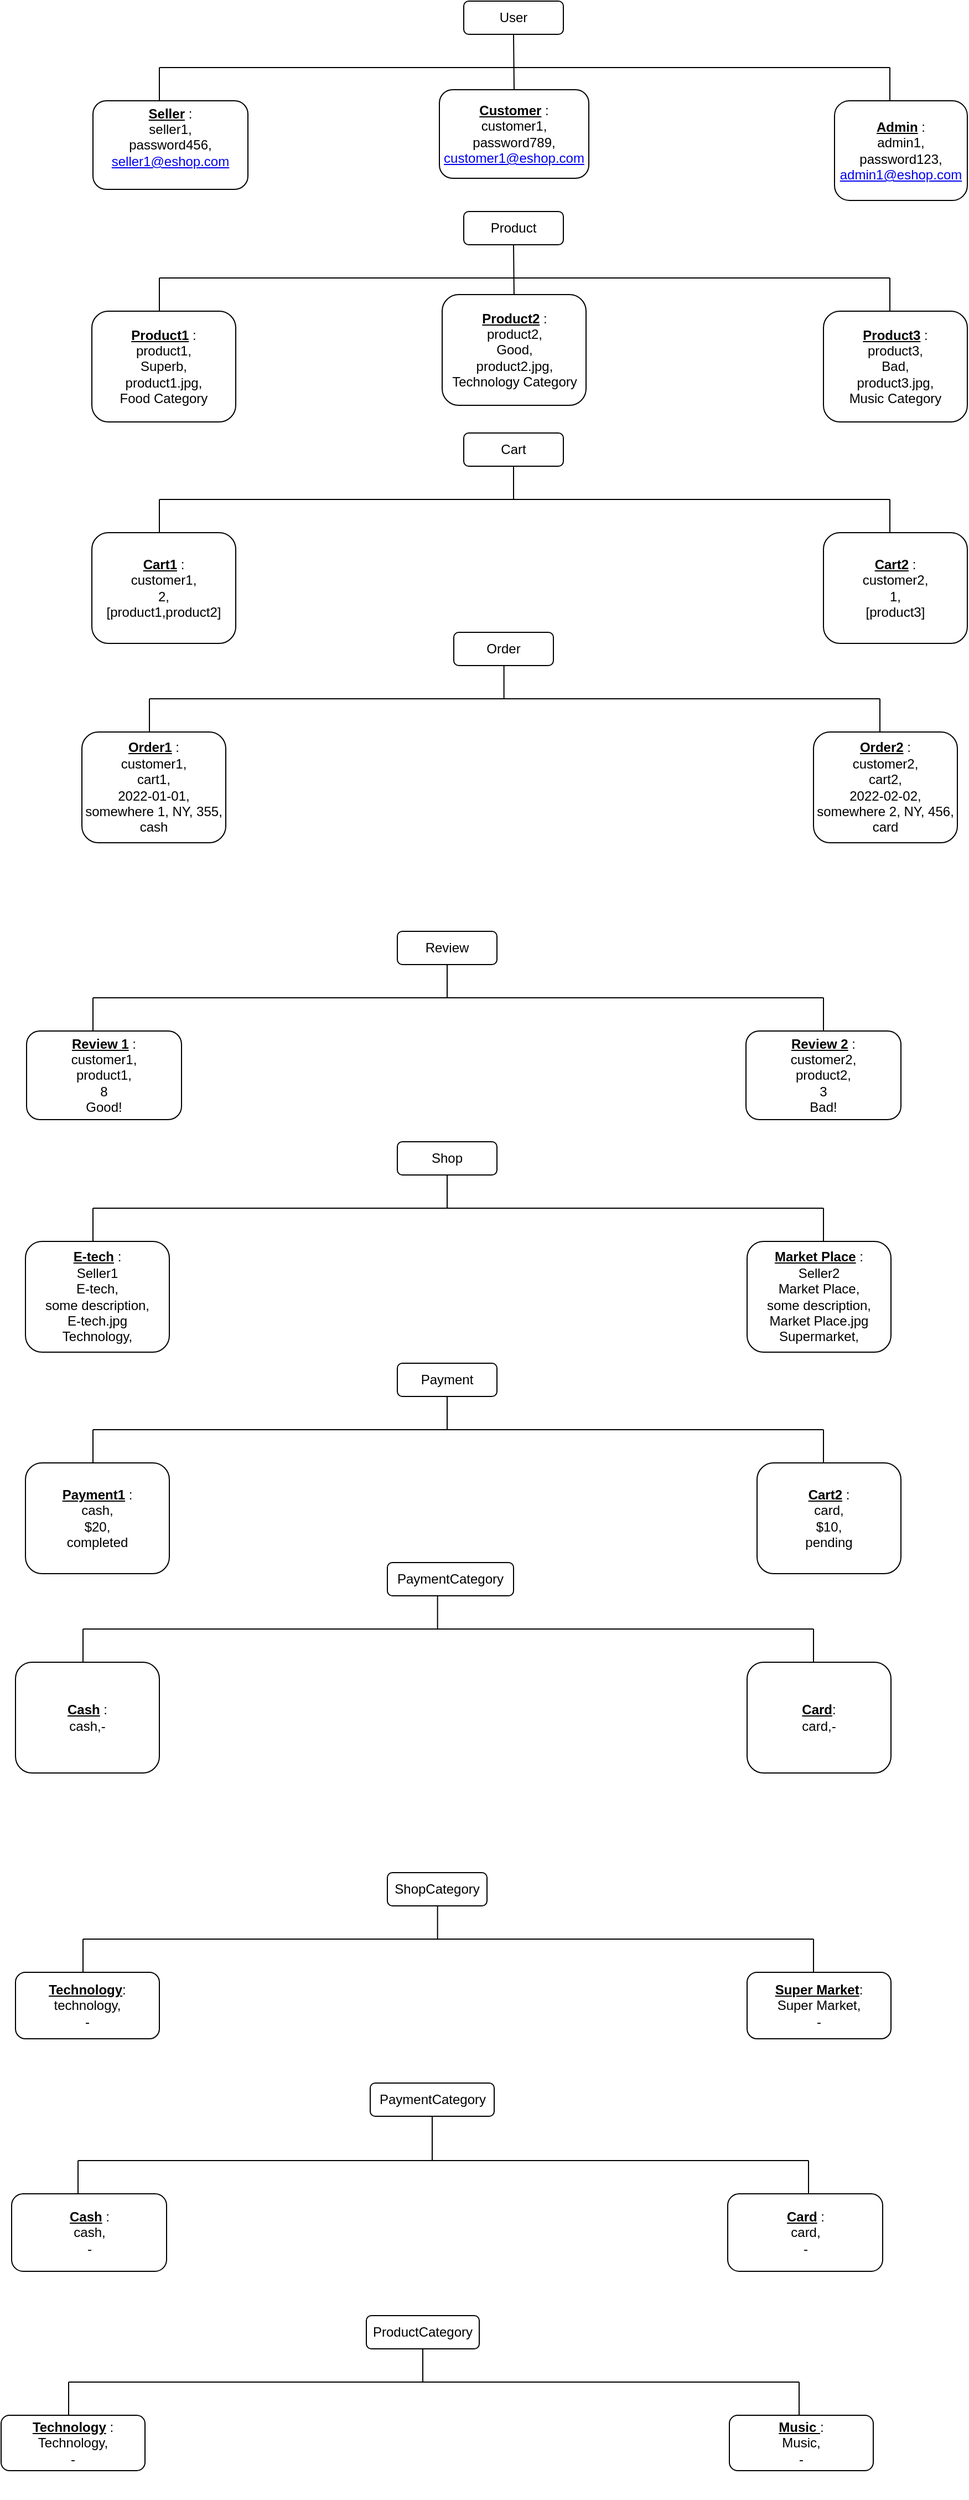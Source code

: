 <mxfile version="20.8.16" type="device"><diagram id="eTIcWyOw3CPI8mqnTK95" name="Page-1"><mxGraphModel dx="1173" dy="569" grid="1" gridSize="10" guides="1" tooltips="1" connect="1" arrows="1" fold="1" page="1" pageScale="1" pageWidth="1100" pageHeight="850" math="0" shadow="0"><root><mxCell id="0"/><mxCell id="1" parent="0"/><mxCell id="rBrUGcWMGf4Iu8-zCQLB-1" value="User" style="rounded=1;whiteSpace=wrap;html=1;" parent="1" vertex="1"><mxGeometry x="505" y="50" width="90" height="30" as="geometry"/></mxCell><mxCell id="rBrUGcWMGf4Iu8-zCQLB-2" value="&lt;div&gt;&lt;u&gt;&lt;b&gt;&lt;br&gt;&lt;/b&gt;&lt;/u&gt;&lt;/div&gt;&lt;div&gt;&lt;u&gt;&lt;b&gt;&lt;br&gt;&lt;/b&gt;&lt;/u&gt;&lt;/div&gt;&lt;div&gt;&lt;u&gt;&lt;b&gt;Customer&lt;/b&gt;&lt;/u&gt; :&lt;/div&gt;&lt;div&gt;customer1,&lt;/div&gt;&lt;div&gt;password789,&lt;/div&gt;&lt;div&gt;&lt;a target=&quot;_new&quot; href=&quot;mailto:admin1@eshop.com&quot;&gt;customer1@eshop.com&lt;/a&gt;&lt;/div&gt;&lt;div&gt;&lt;br&gt;&lt;br&gt;&lt;/div&gt;" style="rounded=1;whiteSpace=wrap;html=1;" parent="1" vertex="1"><mxGeometry x="483" y="130" width="135" height="80" as="geometry"/></mxCell><mxCell id="rBrUGcWMGf4Iu8-zCQLB-3" value="&lt;div&gt;&lt;u&gt;&lt;b&gt;Admin&lt;/b&gt;&lt;/u&gt; :&lt;/div&gt;&lt;div&gt;admin1,&lt;/div&gt;&lt;div&gt;password123,&lt;/div&gt;&lt;div&gt;&lt;a target=&quot;_new&quot; href=&quot;mailto:admin1@eshop.com&quot;&gt;admin1@eshop.com&lt;/a&gt;&lt;/div&gt;" style="rounded=1;whiteSpace=wrap;html=1;" parent="1" vertex="1"><mxGeometry x="840" y="140" width="120" height="90" as="geometry"/></mxCell><mxCell id="rBrUGcWMGf4Iu8-zCQLB-4" value="&lt;div&gt;&lt;u&gt;&lt;b&gt;&lt;br&gt;&lt;/b&gt;&lt;/u&gt;&lt;/div&gt;&lt;div&gt;&lt;u&gt;&lt;b&gt;&lt;br&gt;&lt;/b&gt;&lt;/u&gt;&lt;/div&gt;&lt;div&gt;&lt;u&gt;&lt;b&gt;Seller&lt;/b&gt;&lt;/u&gt; :&lt;/div&gt;&lt;div&gt;seller1,&lt;/div&gt;&lt;div&gt;password456,&lt;/div&gt;&lt;div&gt;&lt;a target=&quot;_new&quot; href=&quot;mailto:admin1@eshop.com&quot;&gt;seller1@eshop.com&lt;/a&gt;&lt;/div&gt;&lt;div&gt;&lt;br&gt;&lt;br&gt;&lt;br&gt;&lt;/div&gt;" style="rounded=1;whiteSpace=wrap;html=1;" parent="1" vertex="1"><mxGeometry x="170" y="140" width="140" height="80" as="geometry"/></mxCell><mxCell id="rBrUGcWMGf4Iu8-zCQLB-5" value="" style="endArrow=none;html=1;rounded=0;entryX=0.5;entryY=1;entryDx=0;entryDy=0;exitX=0.5;exitY=0;exitDx=0;exitDy=0;" parent="1" source="rBrUGcWMGf4Iu8-zCQLB-2" target="rBrUGcWMGf4Iu8-zCQLB-1" edge="1"><mxGeometry width="50" height="50" relative="1" as="geometry"><mxPoint x="650" y="340" as="sourcePoint"/><mxPoint x="700" y="290" as="targetPoint"/></mxGeometry></mxCell><mxCell id="rBrUGcWMGf4Iu8-zCQLB-6" value="" style="endArrow=none;html=1;rounded=0;" parent="1" edge="1"><mxGeometry width="50" height="50" relative="1" as="geometry"><mxPoint x="890" y="110" as="sourcePoint"/><mxPoint x="550" y="110" as="targetPoint"/></mxGeometry></mxCell><mxCell id="rBrUGcWMGf4Iu8-zCQLB-7" value="" style="endArrow=none;html=1;rounded=0;" parent="1" edge="1"><mxGeometry width="50" height="50" relative="1" as="geometry"><mxPoint x="550" y="110" as="sourcePoint"/><mxPoint x="230" y="110" as="targetPoint"/></mxGeometry></mxCell><mxCell id="rBrUGcWMGf4Iu8-zCQLB-8" value="" style="endArrow=none;html=1;rounded=0;" parent="1" edge="1"><mxGeometry width="50" height="50" relative="1" as="geometry"><mxPoint x="890" y="140" as="sourcePoint"/><mxPoint x="890" y="110" as="targetPoint"/></mxGeometry></mxCell><mxCell id="rBrUGcWMGf4Iu8-zCQLB-9" value="" style="endArrow=none;html=1;rounded=0;" parent="1" edge="1"><mxGeometry width="50" height="50" relative="1" as="geometry"><mxPoint x="230" y="140" as="sourcePoint"/><mxPoint x="230" y="110" as="targetPoint"/></mxGeometry></mxCell><mxCell id="rBrUGcWMGf4Iu8-zCQLB-10" value="Product" style="rounded=1;whiteSpace=wrap;html=1;" parent="1" vertex="1"><mxGeometry x="505" y="240" width="90" height="30" as="geometry"/></mxCell><mxCell id="rBrUGcWMGf4Iu8-zCQLB-13" value="&lt;div&gt;&lt;u&gt;&lt;b&gt;&lt;br&gt;&lt;/b&gt;&lt;/u&gt;&lt;/div&gt;&lt;div&gt;&lt;u&gt;&lt;b&gt;&lt;br&gt;&lt;/b&gt;&lt;/u&gt;&lt;/div&gt;&lt;div&gt;&lt;u&gt;&lt;b&gt;&lt;br&gt;&lt;/b&gt;&lt;/u&gt;&lt;/div&gt;&lt;div&gt;&lt;u&gt;&lt;b&gt;Product1&lt;/b&gt;&lt;/u&gt; :&lt;/div&gt;&lt;div&gt;product1,&lt;/div&gt;&lt;div&gt;Superb,&lt;/div&gt;&lt;div&gt;product1.jpg,&lt;/div&gt;&lt;div&gt;Food Category&lt;br&gt;&lt;/div&gt;&lt;div&gt;&lt;br&gt;&lt;br&gt;&lt;br&gt;&lt;/div&gt;" style="rounded=1;whiteSpace=wrap;html=1;" parent="1" vertex="1"><mxGeometry x="169" y="330" width="130" height="100" as="geometry"/></mxCell><mxCell id="rBrUGcWMGf4Iu8-zCQLB-14" value="" style="endArrow=none;html=1;rounded=0;entryX=0.5;entryY=1;entryDx=0;entryDy=0;exitX=0.5;exitY=0;exitDx=0;exitDy=0;" parent="1" target="rBrUGcWMGf4Iu8-zCQLB-10" edge="1"><mxGeometry width="50" height="50" relative="1" as="geometry"><mxPoint x="550.5" y="320" as="sourcePoint"/><mxPoint x="700" y="480" as="targetPoint"/></mxGeometry></mxCell><mxCell id="rBrUGcWMGf4Iu8-zCQLB-15" value="" style="endArrow=none;html=1;rounded=0;" parent="1" edge="1"><mxGeometry width="50" height="50" relative="1" as="geometry"><mxPoint x="890" y="300" as="sourcePoint"/><mxPoint x="550" y="300" as="targetPoint"/></mxGeometry></mxCell><mxCell id="rBrUGcWMGf4Iu8-zCQLB-16" value="" style="endArrow=none;html=1;rounded=0;" parent="1" edge="1"><mxGeometry width="50" height="50" relative="1" as="geometry"><mxPoint x="550" y="300" as="sourcePoint"/><mxPoint x="230" y="300" as="targetPoint"/></mxGeometry></mxCell><mxCell id="rBrUGcWMGf4Iu8-zCQLB-17" value="" style="endArrow=none;html=1;rounded=0;" parent="1" edge="1"><mxGeometry width="50" height="50" relative="1" as="geometry"><mxPoint x="890" y="330" as="sourcePoint"/><mxPoint x="890" y="300" as="targetPoint"/></mxGeometry></mxCell><mxCell id="rBrUGcWMGf4Iu8-zCQLB-18" value="" style="endArrow=none;html=1;rounded=0;" parent="1" edge="1"><mxGeometry width="50" height="50" relative="1" as="geometry"><mxPoint x="230" y="330" as="sourcePoint"/><mxPoint x="230" y="300" as="targetPoint"/></mxGeometry></mxCell><mxCell id="rBrUGcWMGf4Iu8-zCQLB-19" value="&lt;div&gt;&lt;u&gt;&lt;b&gt;&lt;br&gt;&lt;/b&gt;&lt;/u&gt;&lt;/div&gt;&lt;div&gt;&lt;u&gt;&lt;b&gt;&lt;br&gt;&lt;/b&gt;&lt;/u&gt;&lt;/div&gt;&lt;div&gt;&lt;u&gt;&lt;b&gt;&lt;br&gt;&lt;/b&gt;&lt;/u&gt;&lt;/div&gt;&lt;div&gt;&lt;u&gt;&lt;b&gt;Product2&lt;/b&gt;&lt;/u&gt; :&lt;/div&gt;&lt;div&gt;product2,&lt;/div&gt;&lt;div&gt;Good,&lt;/div&gt;&lt;div&gt;product2.jpg,&lt;/div&gt;&lt;div&gt;Technology Category&lt;br&gt;&lt;/div&gt;&lt;div&gt;&lt;br&gt;&lt;br&gt;&lt;br&gt;&lt;/div&gt;" style="rounded=1;whiteSpace=wrap;html=1;" parent="1" vertex="1"><mxGeometry x="485.5" y="315" width="130" height="100" as="geometry"/></mxCell><mxCell id="rBrUGcWMGf4Iu8-zCQLB-20" value="&lt;div&gt;&lt;u&gt;&lt;b&gt;&lt;br&gt;&lt;/b&gt;&lt;/u&gt;&lt;/div&gt;&lt;div&gt;&lt;u&gt;&lt;b&gt;&lt;br&gt;&lt;/b&gt;&lt;/u&gt;&lt;/div&gt;&lt;div&gt;&lt;u&gt;&lt;b&gt;&lt;br&gt;&lt;/b&gt;&lt;/u&gt;&lt;/div&gt;&lt;div&gt;&lt;u&gt;&lt;b&gt;Product3&lt;/b&gt;&lt;/u&gt; :&lt;/div&gt;&lt;div&gt;product3,&lt;/div&gt;&lt;div&gt;Bad,&lt;/div&gt;&lt;div&gt;product3.jpg,&lt;/div&gt;&lt;div&gt;Music Category&lt;br&gt;&lt;/div&gt;&lt;div&gt;&lt;br&gt;&lt;br&gt;&lt;br&gt;&lt;/div&gt;" style="rounded=1;whiteSpace=wrap;html=1;" parent="1" vertex="1"><mxGeometry x="830" y="330" width="130" height="100" as="geometry"/></mxCell><mxCell id="rBrUGcWMGf4Iu8-zCQLB-21" value="Cart" style="rounded=1;whiteSpace=wrap;html=1;" parent="1" vertex="1"><mxGeometry x="505" y="440" width="90" height="30" as="geometry"/></mxCell><mxCell id="rBrUGcWMGf4Iu8-zCQLB-22" value="&lt;div&gt;&lt;u&gt;&lt;b&gt;&lt;br&gt;&lt;/b&gt;&lt;/u&gt;&lt;/div&gt;&lt;div&gt;&lt;u&gt;&lt;b&gt;&lt;br&gt;&lt;/b&gt;&lt;/u&gt;&lt;/div&gt;&lt;div&gt;&lt;u&gt;&lt;b&gt;&lt;br&gt;&lt;/b&gt;&lt;/u&gt;&lt;/div&gt;&lt;div&gt;&lt;u&gt;&lt;b&gt;Cart1&lt;/b&gt;&lt;/u&gt; :&lt;/div&gt;&lt;div&gt;customer1,&lt;/div&gt;&lt;div&gt;2,&lt;/div&gt;[product1,product2]&lt;br&gt;&lt;div&gt;&lt;br&gt;&lt;br&gt;&lt;br&gt;&lt;/div&gt;" style="rounded=1;whiteSpace=wrap;html=1;" parent="1" vertex="1"><mxGeometry x="169" y="530" width="130" height="100" as="geometry"/></mxCell><mxCell id="rBrUGcWMGf4Iu8-zCQLB-23" value="" style="endArrow=none;html=1;rounded=0;" parent="1" edge="1"><mxGeometry width="50" height="50" relative="1" as="geometry"><mxPoint x="890" y="500" as="sourcePoint"/><mxPoint x="550" y="500" as="targetPoint"/></mxGeometry></mxCell><mxCell id="rBrUGcWMGf4Iu8-zCQLB-24" value="" style="endArrow=none;html=1;rounded=0;" parent="1" edge="1"><mxGeometry width="50" height="50" relative="1" as="geometry"><mxPoint x="550" y="500" as="sourcePoint"/><mxPoint x="230" y="500" as="targetPoint"/></mxGeometry></mxCell><mxCell id="rBrUGcWMGf4Iu8-zCQLB-27" value="" style="endArrow=none;html=1;rounded=0;" parent="1" edge="1"><mxGeometry width="50" height="50" relative="1" as="geometry"><mxPoint x="230" y="530" as="sourcePoint"/><mxPoint x="230" y="500" as="targetPoint"/></mxGeometry></mxCell><mxCell id="rBrUGcWMGf4Iu8-zCQLB-32" value="" style="endArrow=none;html=1;rounded=0;" parent="1" edge="1"><mxGeometry width="50" height="50" relative="1" as="geometry"><mxPoint x="890" y="530" as="sourcePoint"/><mxPoint x="890" y="500" as="targetPoint"/></mxGeometry></mxCell><mxCell id="rBrUGcWMGf4Iu8-zCQLB-33" value="" style="endArrow=none;html=1;rounded=0;entryX=0.5;entryY=1;entryDx=0;entryDy=0;" parent="1" target="rBrUGcWMGf4Iu8-zCQLB-21" edge="1"><mxGeometry width="50" height="50" relative="1" as="geometry"><mxPoint x="550" y="500" as="sourcePoint"/><mxPoint x="660" y="470" as="targetPoint"/></mxGeometry></mxCell><mxCell id="rBrUGcWMGf4Iu8-zCQLB-34" value="&lt;div&gt;&lt;u&gt;&lt;b&gt;&lt;br&gt;&lt;/b&gt;&lt;/u&gt;&lt;/div&gt;&lt;div&gt;&lt;u&gt;&lt;b&gt;&lt;br&gt;&lt;/b&gt;&lt;/u&gt;&lt;/div&gt;&lt;div&gt;&lt;u&gt;&lt;b&gt;&lt;br&gt;&lt;/b&gt;&lt;/u&gt;&lt;/div&gt;&lt;div&gt;&lt;u&gt;&lt;b&gt;Cart2&lt;/b&gt;&lt;/u&gt; :&lt;/div&gt;&lt;div&gt;customer2,&lt;/div&gt;&lt;div&gt;1,&lt;/div&gt;[product3]&lt;br&gt;&lt;div&gt;&lt;br&gt;&lt;br&gt;&lt;br&gt;&lt;/div&gt;" style="rounded=1;whiteSpace=wrap;html=1;" parent="1" vertex="1"><mxGeometry x="830" y="530" width="130" height="100" as="geometry"/></mxCell><mxCell id="rBrUGcWMGf4Iu8-zCQLB-35" value="Order" style="rounded=1;whiteSpace=wrap;html=1;" parent="1" vertex="1"><mxGeometry x="496" y="620" width="90" height="30" as="geometry"/></mxCell><mxCell id="rBrUGcWMGf4Iu8-zCQLB-36" value="&lt;div&gt;&lt;u&gt;&lt;b&gt;&lt;br&gt;&lt;/b&gt;&lt;/u&gt;&lt;/div&gt;&lt;div&gt;&lt;u&gt;&lt;b&gt;Order1&lt;/b&gt;&lt;/u&gt; :&lt;/div&gt;&lt;div&gt;customer1,&lt;/div&gt;&lt;div&gt;cart1,&lt;/div&gt;2022-01-01,&lt;div&gt;somewhere 1, NY, 355,&lt;/div&gt;&lt;div&gt;cash&lt;br&gt;&lt;br&gt;&lt;/div&gt;" style="rounded=1;whiteSpace=wrap;html=1;" parent="1" vertex="1"><mxGeometry x="160" y="710" width="130" height="100" as="geometry"/></mxCell><mxCell id="rBrUGcWMGf4Iu8-zCQLB-37" value="" style="endArrow=none;html=1;rounded=0;" parent="1" edge="1"><mxGeometry width="50" height="50" relative="1" as="geometry"><mxPoint x="881" y="680" as="sourcePoint"/><mxPoint x="541" y="680" as="targetPoint"/></mxGeometry></mxCell><mxCell id="rBrUGcWMGf4Iu8-zCQLB-38" value="" style="endArrow=none;html=1;rounded=0;" parent="1" edge="1"><mxGeometry width="50" height="50" relative="1" as="geometry"><mxPoint x="541" y="680" as="sourcePoint"/><mxPoint x="221" y="680" as="targetPoint"/></mxGeometry></mxCell><mxCell id="rBrUGcWMGf4Iu8-zCQLB-39" value="" style="endArrow=none;html=1;rounded=0;" parent="1" edge="1"><mxGeometry width="50" height="50" relative="1" as="geometry"><mxPoint x="221" y="710" as="sourcePoint"/><mxPoint x="221" y="680" as="targetPoint"/></mxGeometry></mxCell><mxCell id="rBrUGcWMGf4Iu8-zCQLB-41" value="" style="endArrow=none;html=1;rounded=0;entryX=0.5;entryY=1;entryDx=0;entryDy=0;" parent="1" edge="1"><mxGeometry width="50" height="50" relative="1" as="geometry"><mxPoint x="541.32" y="680" as="sourcePoint"/><mxPoint x="541.32" y="650" as="targetPoint"/></mxGeometry></mxCell><mxCell id="rBrUGcWMGf4Iu8-zCQLB-42" value="" style="endArrow=none;html=1;rounded=0;entryX=0.5;entryY=1;entryDx=0;entryDy=0;" parent="1" edge="1"><mxGeometry width="50" height="50" relative="1" as="geometry"><mxPoint x="881" y="710" as="sourcePoint"/><mxPoint x="881" y="680" as="targetPoint"/></mxGeometry></mxCell><mxCell id="rBrUGcWMGf4Iu8-zCQLB-43" value="&lt;div&gt;&lt;u&gt;&lt;b&gt;&lt;br&gt;&lt;/b&gt;&lt;/u&gt;&lt;/div&gt;&lt;div&gt;&lt;u&gt;&lt;b&gt;Order2&lt;/b&gt;&lt;/u&gt; :&lt;/div&gt;&lt;div&gt;customer2,&lt;/div&gt;&lt;div&gt;cart2,&lt;/div&gt;2022-02-02,&lt;div&gt;somewhere 2, NY, 456,&lt;/div&gt;&lt;div&gt;card&lt;br&gt;&lt;br&gt;&lt;/div&gt;" style="rounded=1;whiteSpace=wrap;html=1;" parent="1" vertex="1"><mxGeometry x="821" y="710" width="130" height="100" as="geometry"/></mxCell><mxCell id="pLvJHmF-x3CazgX4-wGJ-3" value="Review" style="rounded=1;whiteSpace=wrap;html=1;" parent="1" vertex="1"><mxGeometry x="445" y="890" width="90" height="30" as="geometry"/></mxCell><mxCell id="pLvJHmF-x3CazgX4-wGJ-6" value="&lt;div&gt;&lt;u&gt;&lt;b&gt;&lt;br&gt;&lt;/b&gt;&lt;/u&gt;&lt;/div&gt;&lt;div&gt;&lt;u&gt;&lt;b&gt;&lt;br&gt;&lt;/b&gt;&lt;/u&gt;&lt;/div&gt;&lt;div&gt;&lt;u&gt;&lt;b&gt;Review 1&lt;/b&gt;&lt;/u&gt; :&lt;/div&gt;&lt;div&gt;customer1,&lt;/div&gt;&lt;div&gt;product1,&lt;/div&gt;&lt;div&gt;8&lt;br&gt;&lt;/div&gt;&lt;div&gt;Good!&lt;br&gt;&lt;br&gt;&lt;br&gt;&lt;/div&gt;" style="rounded=1;whiteSpace=wrap;html=1;" parent="1" vertex="1"><mxGeometry x="110" y="980" width="140" height="80" as="geometry"/></mxCell><mxCell id="pLvJHmF-x3CazgX4-wGJ-7" value="" style="endArrow=none;html=1;rounded=0;entryX=0.5;entryY=1;entryDx=0;entryDy=0;" parent="1" target="pLvJHmF-x3CazgX4-wGJ-3" edge="1"><mxGeometry width="50" height="50" relative="1" as="geometry"><mxPoint x="490" y="950" as="sourcePoint"/><mxPoint x="640" y="1130" as="targetPoint"/></mxGeometry></mxCell><mxCell id="pLvJHmF-x3CazgX4-wGJ-8" value="" style="endArrow=none;html=1;rounded=0;" parent="1" edge="1"><mxGeometry width="50" height="50" relative="1" as="geometry"><mxPoint x="830" y="950" as="sourcePoint"/><mxPoint x="490" y="950" as="targetPoint"/></mxGeometry></mxCell><mxCell id="pLvJHmF-x3CazgX4-wGJ-9" value="" style="endArrow=none;html=1;rounded=0;" parent="1" edge="1"><mxGeometry width="50" height="50" relative="1" as="geometry"><mxPoint x="490" y="950" as="sourcePoint"/><mxPoint x="170" y="950" as="targetPoint"/></mxGeometry></mxCell><mxCell id="pLvJHmF-x3CazgX4-wGJ-10" value="" style="endArrow=none;html=1;rounded=0;" parent="1" edge="1"><mxGeometry width="50" height="50" relative="1" as="geometry"><mxPoint x="830" y="980" as="sourcePoint"/><mxPoint x="830" y="950" as="targetPoint"/></mxGeometry></mxCell><mxCell id="pLvJHmF-x3CazgX4-wGJ-11" value="" style="endArrow=none;html=1;rounded=0;" parent="1" edge="1"><mxGeometry width="50" height="50" relative="1" as="geometry"><mxPoint x="170" y="980" as="sourcePoint"/><mxPoint x="170" y="950" as="targetPoint"/></mxGeometry></mxCell><mxCell id="pLvJHmF-x3CazgX4-wGJ-12" value="Shop" style="rounded=1;whiteSpace=wrap;html=1;" parent="1" vertex="1"><mxGeometry x="445" y="1080" width="90" height="30" as="geometry"/></mxCell><mxCell id="pLvJHmF-x3CazgX4-wGJ-13" value="&lt;div&gt;&lt;u&gt;&lt;b&gt;&lt;br&gt;&lt;/b&gt;&lt;/u&gt;&lt;/div&gt;&lt;div&gt;&lt;u&gt;&lt;b&gt;&lt;br&gt;&lt;/b&gt;&lt;/u&gt;&lt;/div&gt;&lt;div&gt;&lt;u&gt;&lt;b&gt;&lt;br&gt;&lt;/b&gt;&lt;/u&gt;&lt;/div&gt;&lt;div&gt;&lt;u&gt;&lt;b&gt;E-tech&lt;/b&gt;&lt;/u&gt; :&lt;/div&gt;&lt;div&gt;Seller1&lt;/div&gt;&lt;div&gt;E-tech,&lt;/div&gt;&lt;div&gt;some description,&lt;/div&gt;&lt;div&gt;E-tech.jpg&lt;br&gt;&lt;div&gt;Technology,&lt;/div&gt;&lt;br&gt;&lt;br&gt;&lt;br&gt;&lt;/div&gt;" style="rounded=1;whiteSpace=wrap;html=1;" parent="1" vertex="1"><mxGeometry x="109" y="1170" width="130" height="100" as="geometry"/></mxCell><mxCell id="pLvJHmF-x3CazgX4-wGJ-15" value="" style="endArrow=none;html=1;rounded=0;" parent="1" edge="1"><mxGeometry width="50" height="50" relative="1" as="geometry"><mxPoint x="830" y="1140" as="sourcePoint"/><mxPoint x="490" y="1140" as="targetPoint"/></mxGeometry></mxCell><mxCell id="pLvJHmF-x3CazgX4-wGJ-16" value="" style="endArrow=none;html=1;rounded=0;" parent="1" edge="1"><mxGeometry width="50" height="50" relative="1" as="geometry"><mxPoint x="490" y="1140" as="sourcePoint"/><mxPoint x="170" y="1140" as="targetPoint"/></mxGeometry></mxCell><mxCell id="pLvJHmF-x3CazgX4-wGJ-17" value="" style="endArrow=none;html=1;rounded=0;" parent="1" edge="1"><mxGeometry width="50" height="50" relative="1" as="geometry"><mxPoint x="830" y="1170" as="sourcePoint"/><mxPoint x="830" y="1140" as="targetPoint"/></mxGeometry></mxCell><mxCell id="pLvJHmF-x3CazgX4-wGJ-18" value="" style="endArrow=none;html=1;rounded=0;" parent="1" edge="1"><mxGeometry width="50" height="50" relative="1" as="geometry"><mxPoint x="170" y="1170" as="sourcePoint"/><mxPoint x="170" y="1140" as="targetPoint"/></mxGeometry></mxCell><mxCell id="pLvJHmF-x3CazgX4-wGJ-21" value="Payment" style="rounded=1;whiteSpace=wrap;html=1;" parent="1" vertex="1"><mxGeometry x="445" y="1280" width="90" height="30" as="geometry"/></mxCell><mxCell id="pLvJHmF-x3CazgX4-wGJ-22" value="&lt;div&gt;&lt;u&gt;&lt;b&gt;&lt;br&gt;&lt;/b&gt;&lt;/u&gt;&lt;/div&gt;&lt;div&gt;&lt;u&gt;&lt;b&gt;&lt;br&gt;&lt;/b&gt;&lt;/u&gt;&lt;/div&gt;&lt;div&gt;&lt;u&gt;&lt;b&gt;&lt;br&gt;&lt;/b&gt;&lt;/u&gt;&lt;/div&gt;&lt;div&gt;&lt;u&gt;&lt;b&gt;Payment1&lt;/b&gt;&lt;/u&gt; :&lt;/div&gt;&lt;div&gt;cash,&lt;/div&gt;&lt;div&gt;$20,&lt;/div&gt;completed&lt;br&gt;&lt;div&gt;&lt;br&gt;&lt;br&gt;&lt;br&gt;&lt;/div&gt;" style="rounded=1;whiteSpace=wrap;html=1;" parent="1" vertex="1"><mxGeometry x="109" y="1370" width="130" height="100" as="geometry"/></mxCell><mxCell id="pLvJHmF-x3CazgX4-wGJ-23" value="" style="endArrow=none;html=1;rounded=0;" parent="1" edge="1"><mxGeometry width="50" height="50" relative="1" as="geometry"><mxPoint x="830" y="1340" as="sourcePoint"/><mxPoint x="490" y="1340" as="targetPoint"/></mxGeometry></mxCell><mxCell id="pLvJHmF-x3CazgX4-wGJ-24" value="" style="endArrow=none;html=1;rounded=0;" parent="1" edge="1"><mxGeometry width="50" height="50" relative="1" as="geometry"><mxPoint x="490" y="1340" as="sourcePoint"/><mxPoint x="170" y="1340" as="targetPoint"/></mxGeometry></mxCell><mxCell id="pLvJHmF-x3CazgX4-wGJ-25" value="" style="endArrow=none;html=1;rounded=0;" parent="1" edge="1"><mxGeometry width="50" height="50" relative="1" as="geometry"><mxPoint x="170" y="1370" as="sourcePoint"/><mxPoint x="170" y="1340" as="targetPoint"/></mxGeometry></mxCell><mxCell id="pLvJHmF-x3CazgX4-wGJ-26" value="" style="endArrow=none;html=1;rounded=0;" parent="1" edge="1"><mxGeometry width="50" height="50" relative="1" as="geometry"><mxPoint x="830" y="1370" as="sourcePoint"/><mxPoint x="830" y="1340" as="targetPoint"/></mxGeometry></mxCell><mxCell id="pLvJHmF-x3CazgX4-wGJ-27" value="" style="endArrow=none;html=1;rounded=0;entryX=0.5;entryY=1;entryDx=0;entryDy=0;" parent="1" target="pLvJHmF-x3CazgX4-wGJ-21" edge="1"><mxGeometry width="50" height="50" relative="1" as="geometry"><mxPoint x="490" y="1340" as="sourcePoint"/><mxPoint x="600" y="1310" as="targetPoint"/></mxGeometry></mxCell><mxCell id="pLvJHmF-x3CazgX4-wGJ-28" value="&lt;div&gt;&lt;u&gt;&lt;b&gt;&lt;br&gt;&lt;/b&gt;&lt;/u&gt;&lt;/div&gt;&lt;div&gt;&lt;u&gt;&lt;b&gt;&lt;br&gt;&lt;/b&gt;&lt;/u&gt;&lt;/div&gt;&lt;div&gt;&lt;u&gt;&lt;b&gt;&lt;br&gt;&lt;/b&gt;&lt;/u&gt;&lt;/div&gt;&lt;div&gt;&lt;u&gt;&lt;b&gt;Cart2&lt;/b&gt;&lt;/u&gt; :&lt;/div&gt;&lt;div&gt;card,&lt;/div&gt;&lt;div&gt;$10,&lt;/div&gt;pending&lt;br&gt;&lt;div&gt;&lt;br&gt;&lt;br&gt;&lt;br&gt;&lt;/div&gt;" style="rounded=1;whiteSpace=wrap;html=1;" parent="1" vertex="1"><mxGeometry x="770" y="1370" width="130" height="100" as="geometry"/></mxCell><mxCell id="pLvJHmF-x3CazgX4-wGJ-29" value="PaymentCategory" style="rounded=1;whiteSpace=wrap;html=1;" parent="1" vertex="1"><mxGeometry x="436" y="1460" width="114" height="30" as="geometry"/></mxCell><mxCell id="pLvJHmF-x3CazgX4-wGJ-30" value="&lt;div&gt;&lt;u&gt;&lt;b&gt;&lt;br&gt;&lt;/b&gt;&lt;/u&gt;&lt;/div&gt;&lt;div&gt;&lt;u&gt;&lt;b&gt;Cash&lt;/b&gt;&lt;/u&gt; :&lt;/div&gt;&lt;div&gt;cash,-&lt;br&gt;&lt;br&gt;&lt;/div&gt;" style="rounded=1;whiteSpace=wrap;html=1;" parent="1" vertex="1"><mxGeometry x="100" y="1550" width="130" height="100" as="geometry"/></mxCell><mxCell id="pLvJHmF-x3CazgX4-wGJ-31" value="" style="endArrow=none;html=1;rounded=0;" parent="1" edge="1"><mxGeometry width="50" height="50" relative="1" as="geometry"><mxPoint x="821" y="1520" as="sourcePoint"/><mxPoint x="481" y="1520" as="targetPoint"/></mxGeometry></mxCell><mxCell id="pLvJHmF-x3CazgX4-wGJ-32" value="" style="endArrow=none;html=1;rounded=0;" parent="1" edge="1"><mxGeometry width="50" height="50" relative="1" as="geometry"><mxPoint x="481" y="1520" as="sourcePoint"/><mxPoint x="161" y="1520" as="targetPoint"/></mxGeometry></mxCell><mxCell id="pLvJHmF-x3CazgX4-wGJ-33" value="" style="endArrow=none;html=1;rounded=0;" parent="1" edge="1"><mxGeometry width="50" height="50" relative="1" as="geometry"><mxPoint x="161" y="1550" as="sourcePoint"/><mxPoint x="161" y="1520" as="targetPoint"/></mxGeometry></mxCell><mxCell id="pLvJHmF-x3CazgX4-wGJ-34" value="" style="endArrow=none;html=1;rounded=0;entryX=0.5;entryY=1;entryDx=0;entryDy=0;" parent="1" edge="1"><mxGeometry width="50" height="50" relative="1" as="geometry"><mxPoint x="481.32" y="1520" as="sourcePoint"/><mxPoint x="481.32" y="1490" as="targetPoint"/></mxGeometry></mxCell><mxCell id="pLvJHmF-x3CazgX4-wGJ-35" value="" style="endArrow=none;html=1;rounded=0;entryX=0.5;entryY=1;entryDx=0;entryDy=0;" parent="1" edge="1"><mxGeometry width="50" height="50" relative="1" as="geometry"><mxPoint x="821" y="1550" as="sourcePoint"/><mxPoint x="821" y="1520" as="targetPoint"/></mxGeometry></mxCell><mxCell id="pLvJHmF-x3CazgX4-wGJ-36" value="&lt;div&gt;&lt;u&gt;&lt;b&gt;&lt;br&gt;&lt;/b&gt;&lt;/u&gt;&lt;/div&gt;&lt;div&gt;&lt;u&gt;&lt;b&gt;Card&lt;/b&gt;&lt;/u&gt;:&lt;/div&gt;&lt;div&gt;card,-&lt;br&gt;&lt;br&gt;&lt;/div&gt;" style="rounded=1;whiteSpace=wrap;html=1;" parent="1" vertex="1"><mxGeometry x="761" y="1550" width="130" height="100" as="geometry"/></mxCell><mxCell id="pLvJHmF-x3CazgX4-wGJ-37" value="" style="endArrow=none;html=1;rounded=0;entryX=0.5;entryY=1;entryDx=0;entryDy=0;" parent="1" target="pLvJHmF-x3CazgX4-wGJ-12" edge="1"><mxGeometry width="50" height="50" relative="1" as="geometry"><mxPoint x="490" y="1140" as="sourcePoint"/><mxPoint x="500" y="1320" as="targetPoint"/></mxGeometry></mxCell><mxCell id="pLvJHmF-x3CazgX4-wGJ-38" value="&lt;div&gt;&lt;u&gt;&lt;b&gt;&lt;br&gt;&lt;/b&gt;&lt;/u&gt;&lt;/div&gt;&lt;div&gt;&lt;u&gt;&lt;b&gt;&lt;br&gt;&lt;/b&gt;&lt;/u&gt;&lt;/div&gt;&lt;div&gt;&lt;u&gt;&lt;b&gt;&lt;br&gt;&lt;/b&gt;&lt;/u&gt;&lt;/div&gt;&lt;div&gt;&lt;u&gt;&lt;b&gt;Market Place&lt;/b&gt;&lt;/u&gt; :&lt;/div&gt;&lt;div&gt;Seller2&lt;/div&gt;&lt;div&gt;Market Place,&lt;/div&gt;&lt;div&gt;some description,&lt;/div&gt;&lt;div&gt;Market Place.jpg&lt;br&gt;&lt;div&gt;Supermarket,&lt;/div&gt;&lt;br&gt;&lt;br&gt;&lt;br&gt;&lt;/div&gt;" style="rounded=1;whiteSpace=wrap;html=1;" parent="1" vertex="1"><mxGeometry x="761" y="1170" width="130" height="100" as="geometry"/></mxCell><mxCell id="pLvJHmF-x3CazgX4-wGJ-39" value="&lt;div&gt;&lt;u&gt;&lt;b&gt;&lt;br&gt;&lt;/b&gt;&lt;/u&gt;&lt;/div&gt;&lt;div&gt;&lt;u&gt;&lt;b&gt;&lt;br&gt;&lt;/b&gt;&lt;/u&gt;&lt;/div&gt;&lt;div&gt;&lt;u&gt;&lt;b&gt;Review 2&lt;/b&gt;&lt;/u&gt; :&lt;/div&gt;&lt;div&gt;customer2,&lt;/div&gt;&lt;div&gt;product2,&lt;/div&gt;&lt;div&gt;3&lt;br&gt;&lt;/div&gt;&lt;div&gt;Bad!&lt;br&gt;&lt;br&gt;&lt;br&gt;&lt;/div&gt;" style="rounded=1;whiteSpace=wrap;html=1;" parent="1" vertex="1"><mxGeometry x="760" y="980" width="140" height="80" as="geometry"/></mxCell><mxCell id="pLvJHmF-x3CazgX4-wGJ-66" value="ShopCategory" style="rounded=1;whiteSpace=wrap;html=1;" parent="1" vertex="1"><mxGeometry x="436" y="1740" width="90" height="30" as="geometry"/></mxCell><mxCell id="pLvJHmF-x3CazgX4-wGJ-67" value="&lt;div&gt;&lt;u&gt;&lt;b&gt;&lt;br&gt;&lt;/b&gt;&lt;/u&gt;&lt;/div&gt;&lt;div&gt;&lt;u&gt;&lt;b&gt;Technology&lt;/b&gt;&lt;/u&gt;:&lt;/div&gt;&lt;div&gt;technology,&lt;/div&gt;&lt;div&gt;-&lt;br&gt;&lt;br&gt;&lt;/div&gt;" style="rounded=1;whiteSpace=wrap;html=1;" parent="1" vertex="1"><mxGeometry x="100" y="1830" width="130" height="60" as="geometry"/></mxCell><mxCell id="pLvJHmF-x3CazgX4-wGJ-68" value="" style="endArrow=none;html=1;rounded=0;" parent="1" edge="1"><mxGeometry width="50" height="50" relative="1" as="geometry"><mxPoint x="821" y="1800" as="sourcePoint"/><mxPoint x="481" y="1800" as="targetPoint"/></mxGeometry></mxCell><mxCell id="pLvJHmF-x3CazgX4-wGJ-69" value="" style="endArrow=none;html=1;rounded=0;" parent="1" edge="1"><mxGeometry width="50" height="50" relative="1" as="geometry"><mxPoint x="481" y="1800" as="sourcePoint"/><mxPoint x="161" y="1800" as="targetPoint"/></mxGeometry></mxCell><mxCell id="pLvJHmF-x3CazgX4-wGJ-70" value="" style="endArrow=none;html=1;rounded=0;" parent="1" edge="1"><mxGeometry width="50" height="50" relative="1" as="geometry"><mxPoint x="161" y="1830" as="sourcePoint"/><mxPoint x="161" y="1800" as="targetPoint"/></mxGeometry></mxCell><mxCell id="pLvJHmF-x3CazgX4-wGJ-71" value="" style="endArrow=none;html=1;rounded=0;entryX=0.5;entryY=1;entryDx=0;entryDy=0;" parent="1" edge="1"><mxGeometry width="50" height="50" relative="1" as="geometry"><mxPoint x="481.32" y="1800" as="sourcePoint"/><mxPoint x="481.32" y="1770" as="targetPoint"/></mxGeometry></mxCell><mxCell id="pLvJHmF-x3CazgX4-wGJ-72" value="" style="endArrow=none;html=1;rounded=0;entryX=0.5;entryY=1;entryDx=0;entryDy=0;" parent="1" edge="1"><mxGeometry width="50" height="50" relative="1" as="geometry"><mxPoint x="821" y="1830" as="sourcePoint"/><mxPoint x="821" y="1800" as="targetPoint"/></mxGeometry></mxCell><mxCell id="pLvJHmF-x3CazgX4-wGJ-74" value="PaymentCategory" style="rounded=1;whiteSpace=wrap;html=1;" parent="1" vertex="1"><mxGeometry x="420.5" y="1930" width="112" height="30" as="geometry"/></mxCell><mxCell id="pLvJHmF-x3CazgX4-wGJ-76" value="" style="endArrow=none;html=1;rounded=0;entryX=0.5;entryY=1;entryDx=0;entryDy=0;" parent="1" target="pLvJHmF-x3CazgX4-wGJ-74" edge="1"><mxGeometry width="50" height="50" relative="1" as="geometry"><mxPoint x="476.5" y="2000" as="sourcePoint"/><mxPoint x="626.5" y="2180" as="targetPoint"/></mxGeometry></mxCell><mxCell id="pLvJHmF-x3CazgX4-wGJ-81" value="ProductCategory" style="rounded=1;whiteSpace=wrap;html=1;" parent="1" vertex="1"><mxGeometry x="417" y="2140" width="102" height="30" as="geometry"/></mxCell><mxCell id="pLvJHmF-x3CazgX4-wGJ-82" value="&lt;div&gt;&lt;u&gt;&lt;b&gt;&lt;br&gt;&lt;/b&gt;&lt;/u&gt;&lt;/div&gt;&lt;div&gt;&lt;u&gt;&lt;b&gt;&lt;br&gt;&lt;/b&gt;&lt;/u&gt;&lt;/div&gt;&lt;div&gt;&lt;u&gt;&lt;b&gt;Technology&lt;/b&gt;&lt;/u&gt; :&lt;/div&gt;&lt;div&gt;Technology,&lt;/div&gt;&lt;div&gt;-&lt;br&gt;&lt;br&gt;&lt;br&gt;&lt;/div&gt;" style="rounded=1;whiteSpace=wrap;html=1;" parent="1" vertex="1"><mxGeometry x="87" y="2230" width="130" height="50" as="geometry"/></mxCell><mxCell id="pLvJHmF-x3CazgX4-wGJ-83" value="" style="endArrow=none;html=1;rounded=0;" parent="1" edge="1"><mxGeometry width="50" height="50" relative="1" as="geometry"><mxPoint x="808" y="2200" as="sourcePoint"/><mxPoint x="468" y="2200" as="targetPoint"/></mxGeometry></mxCell><mxCell id="pLvJHmF-x3CazgX4-wGJ-84" value="" style="endArrow=none;html=1;rounded=0;" parent="1" edge="1"><mxGeometry width="50" height="50" relative="1" as="geometry"><mxPoint x="468" y="2200" as="sourcePoint"/><mxPoint x="148" y="2200" as="targetPoint"/></mxGeometry></mxCell><mxCell id="pLvJHmF-x3CazgX4-wGJ-109" value="&lt;div&gt;&lt;u&gt;&lt;b&gt;&lt;br&gt;&lt;/b&gt;&lt;/u&gt;&lt;/div&gt;&lt;div&gt;&lt;u&gt;&lt;b&gt;Super Market&lt;/b&gt;&lt;/u&gt;:&lt;/div&gt;&lt;div&gt;Super Market,&lt;/div&gt;&lt;div&gt;-&lt;br&gt;&lt;br&gt;&lt;/div&gt;" style="rounded=1;whiteSpace=wrap;html=1;" parent="1" vertex="1"><mxGeometry x="761" y="1830" width="130" height="60" as="geometry"/></mxCell><mxCell id="LXPVboKDHB0XsRZgwGGI-5" value="&lt;div&gt;&lt;u&gt;&lt;b&gt;&lt;br&gt;&lt;/b&gt;&lt;/u&gt;&lt;/div&gt;&lt;div&gt;&lt;u&gt;&lt;b&gt;&lt;br&gt;&lt;/b&gt;&lt;/u&gt;&lt;/div&gt;&lt;div&gt;&lt;u&gt;&lt;b&gt;Card&lt;/b&gt;&lt;/u&gt; :&lt;/div&gt;&lt;div&gt;card,&lt;/div&gt;&lt;div&gt;-&lt;br&gt;&lt;br&gt;&lt;br&gt;&lt;/div&gt;" style="rounded=1;whiteSpace=wrap;html=1;" vertex="1" parent="1"><mxGeometry x="743.5" y="2030" width="140" height="70" as="geometry"/></mxCell><mxCell id="LXPVboKDHB0XsRZgwGGI-6" value="" style="endArrow=none;html=1;rounded=0;" edge="1" parent="1"><mxGeometry width="50" height="50" relative="1" as="geometry"><mxPoint x="816.5" y="2030" as="sourcePoint"/><mxPoint x="816.5" y="2000" as="targetPoint"/></mxGeometry></mxCell><mxCell id="LXPVboKDHB0XsRZgwGGI-7" value="" style="endArrow=none;html=1;rounded=0;" edge="1" parent="1"><mxGeometry width="50" height="50" relative="1" as="geometry"><mxPoint x="816.5" y="2000" as="sourcePoint"/><mxPoint x="476.5" y="2000" as="targetPoint"/></mxGeometry></mxCell><mxCell id="LXPVboKDHB0XsRZgwGGI-9" value="" style="endArrow=none;html=1;rounded=0;" edge="1" parent="1"><mxGeometry width="50" height="50" relative="1" as="geometry"><mxPoint x="156.5" y="2030" as="sourcePoint"/><mxPoint x="156.5" y="2000" as="targetPoint"/></mxGeometry></mxCell><mxCell id="LXPVboKDHB0XsRZgwGGI-10" value="" style="endArrow=none;html=1;rounded=0;" edge="1" parent="1"><mxGeometry width="50" height="50" relative="1" as="geometry"><mxPoint x="476.5" y="2000" as="sourcePoint"/><mxPoint x="156.5" y="2000" as="targetPoint"/></mxGeometry></mxCell><mxCell id="LXPVboKDHB0XsRZgwGGI-11" value="&lt;div&gt;&lt;u&gt;&lt;b&gt;&lt;br&gt;&lt;/b&gt;&lt;/u&gt;&lt;/div&gt;&lt;div&gt;&lt;u&gt;&lt;b&gt;&lt;br&gt;&lt;/b&gt;&lt;/u&gt;&lt;/div&gt;&lt;div&gt;&lt;u&gt;&lt;b&gt;Cash&lt;/b&gt;&lt;/u&gt; :&lt;/div&gt;&lt;div&gt;cash,&lt;/div&gt;&lt;div&gt;-&lt;br&gt;&lt;br&gt;&lt;br&gt;&lt;/div&gt;" style="rounded=1;whiteSpace=wrap;html=1;" vertex="1" parent="1"><mxGeometry x="96.5" y="2030" width="140" height="70" as="geometry"/></mxCell><mxCell id="LXPVboKDHB0XsRZgwGGI-12" value="" style="endArrow=none;html=1;rounded=0;" edge="1" parent="1"><mxGeometry width="50" height="50" relative="1" as="geometry"><mxPoint x="808" y="2230" as="sourcePoint"/><mxPoint x="808" y="2200" as="targetPoint"/></mxGeometry></mxCell><mxCell id="LXPVboKDHB0XsRZgwGGI-13" value="&lt;div&gt;&lt;u&gt;&lt;b&gt;&lt;br&gt;&lt;/b&gt;&lt;/u&gt;&lt;/div&gt;&lt;div&gt;&lt;u&gt;&lt;b&gt;&lt;br&gt;&lt;/b&gt;&lt;/u&gt;&lt;/div&gt;&lt;div&gt;&lt;u&gt;&lt;b&gt;Music &lt;/b&gt;&lt;/u&gt;:&lt;/div&gt;&lt;div&gt;Music,&lt;/div&gt;&lt;div&gt;-&lt;br&gt;&lt;br&gt;&lt;br&gt;&lt;/div&gt;" style="rounded=1;whiteSpace=wrap;html=1;" vertex="1" parent="1"><mxGeometry x="745" y="2230" width="130" height="50" as="geometry"/></mxCell><mxCell id="LXPVboKDHB0XsRZgwGGI-14" value="" style="endArrow=none;html=1;rounded=0;entryX=0.5;entryY=1;entryDx=0;entryDy=0;" edge="1" parent="1"><mxGeometry width="50" height="50" relative="1" as="geometry"><mxPoint x="468" y="2200" as="sourcePoint"/><mxPoint x="468.0" y="2170" as="targetPoint"/></mxGeometry></mxCell><mxCell id="LXPVboKDHB0XsRZgwGGI-15" value="" style="endArrow=none;html=1;rounded=0;" edge="1" parent="1"><mxGeometry width="50" height="50" relative="1" as="geometry"><mxPoint x="148.0" y="2230" as="sourcePoint"/><mxPoint x="148.0" y="2200" as="targetPoint"/></mxGeometry></mxCell></root></mxGraphModel></diagram></mxfile>